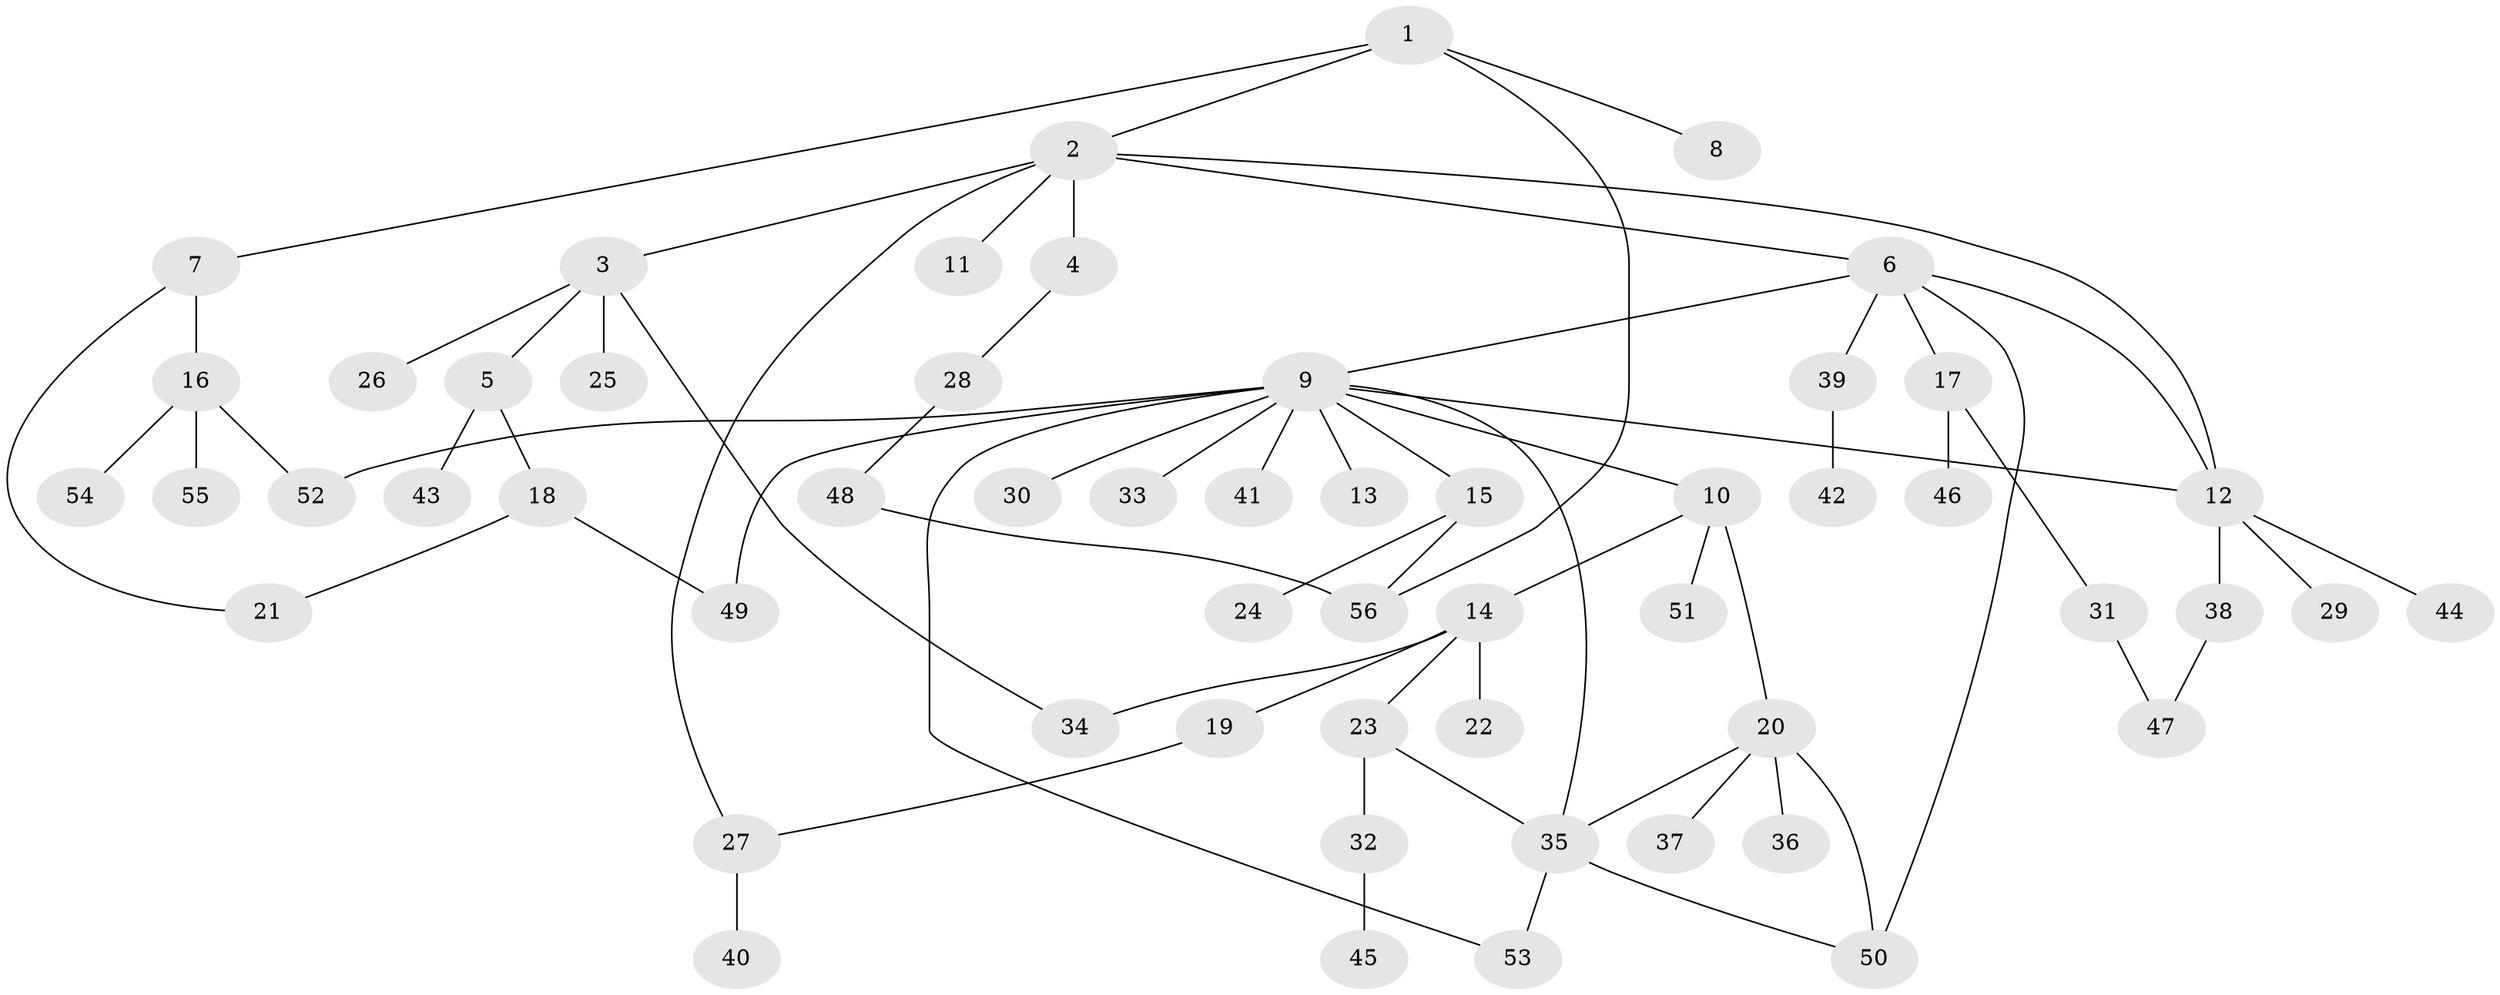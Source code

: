 // Generated by graph-tools (version 1.1) at 2025/01/03/09/25 03:01:50]
// undirected, 56 vertices, 70 edges
graph export_dot {
graph [start="1"]
  node [color=gray90,style=filled];
  1;
  2;
  3;
  4;
  5;
  6;
  7;
  8;
  9;
  10;
  11;
  12;
  13;
  14;
  15;
  16;
  17;
  18;
  19;
  20;
  21;
  22;
  23;
  24;
  25;
  26;
  27;
  28;
  29;
  30;
  31;
  32;
  33;
  34;
  35;
  36;
  37;
  38;
  39;
  40;
  41;
  42;
  43;
  44;
  45;
  46;
  47;
  48;
  49;
  50;
  51;
  52;
  53;
  54;
  55;
  56;
  1 -- 2;
  1 -- 7;
  1 -- 8;
  1 -- 56;
  2 -- 3;
  2 -- 4;
  2 -- 6;
  2 -- 11;
  2 -- 12;
  2 -- 27;
  3 -- 5;
  3 -- 25;
  3 -- 26;
  3 -- 34;
  4 -- 28;
  5 -- 18;
  5 -- 43;
  6 -- 9;
  6 -- 12;
  6 -- 17;
  6 -- 39;
  6 -- 50;
  7 -- 16;
  7 -- 21;
  9 -- 10;
  9 -- 12;
  9 -- 13;
  9 -- 15;
  9 -- 30;
  9 -- 33;
  9 -- 35;
  9 -- 41;
  9 -- 49;
  9 -- 52;
  9 -- 53;
  10 -- 14;
  10 -- 20;
  10 -- 51;
  12 -- 29;
  12 -- 38;
  12 -- 44;
  14 -- 19;
  14 -- 22;
  14 -- 23;
  14 -- 34;
  15 -- 24;
  15 -- 56;
  16 -- 52;
  16 -- 54;
  16 -- 55;
  17 -- 31;
  17 -- 46;
  18 -- 21;
  18 -- 49;
  19 -- 27;
  20 -- 35;
  20 -- 36;
  20 -- 37;
  20 -- 50;
  23 -- 32;
  23 -- 35;
  27 -- 40;
  28 -- 48;
  31 -- 47;
  32 -- 45;
  35 -- 50;
  35 -- 53;
  38 -- 47;
  39 -- 42;
  48 -- 56;
}
